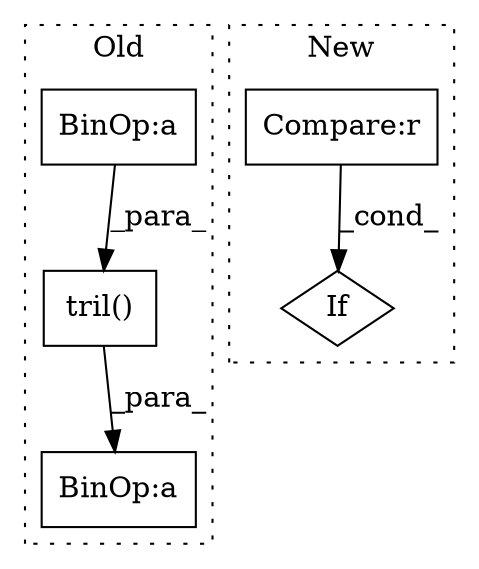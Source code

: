 digraph G {
subgraph cluster0 {
1 [label="tril()" a="75" s="7368,7380" l="11,13" shape="box"];
4 [label="BinOp:a" a="82" s="7365" l="3" shape="box"];
5 [label="BinOp:a" a="82" s="7093" l="3" shape="box"];
label = "Old";
style="dotted";
}
subgraph cluster1 {
2 [label="If" a="96" s="7266" l="3" shape="diamond"];
3 [label="Compare:r" a="40" s="7269" l="12" shape="box"];
label = "New";
style="dotted";
}
1 -> 4 [label="_para_"];
3 -> 2 [label="_cond_"];
5 -> 1 [label="_para_"];
}